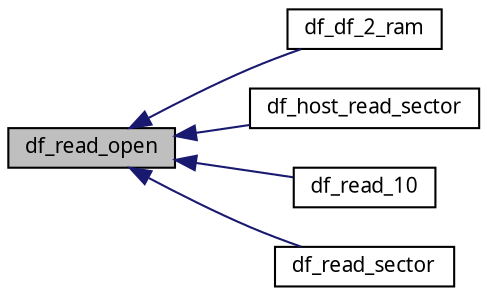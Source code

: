 digraph G
{
  edge [fontname="FreeSans.ttf",fontsize=10,labelfontname="FreeSans.ttf",labelfontsize=10];
  node [fontname="FreeSans.ttf",fontsize=10,shape=record];
  rankdir=LR;
  Node1 [label="df_read_open",height=0.2,width=0.4,color="black", fillcolor="grey75", style="filled" fontcolor="black"];
  Node1 -> Node2 [dir=back,color="midnightblue",fontsize=10,style="solid",fontname="FreeSans.ttf"];
  Node2 [label="df_df_2_ram",height=0.2,width=0.4,color="black", fillcolor="white", style="filled",URL="$a00037.html#6be309151bad8bf985b8c5ddc2633ade",tooltip="This function performs a read operation of 1 sector from a given address to RAM buffer..."];
  Node1 -> Node3 [dir=back,color="midnightblue",fontsize=10,style="solid",fontname="FreeSans.ttf"];
  Node3 [label="df_host_read_sector",height=0.2,width=0.4,color="black", fillcolor="white", style="filled",URL="$a00035.html#d71ebe6ea7d1741116f84a722efdc7a8"];
  Node1 -> Node4 [dir=back,color="midnightblue",fontsize=10,style="solid",fontname="FreeSans.ttf"];
  Node4 [label="df_read_10",height=0.2,width=0.4,color="black", fillcolor="white", style="filled",URL="$a00037.html#a5376b69777a41b9d20d7d076a0fd3c6",tooltip="This function performs a read operation of n sectors from a given address to USB..."];
  Node1 -> Node5 [dir=back,color="midnightblue",fontsize=10,style="solid",fontname="FreeSans.ttf"];
  Node5 [label="df_read_sector",height=0.2,width=0.4,color="black", fillcolor="white", style="filled",URL="$a00035.html#ad46ed9ada621bb7dd5d85ca806509ea",tooltip="This function is optimized and writes nb-sector * 512 Bytes from DataFlash memory..."];
}
